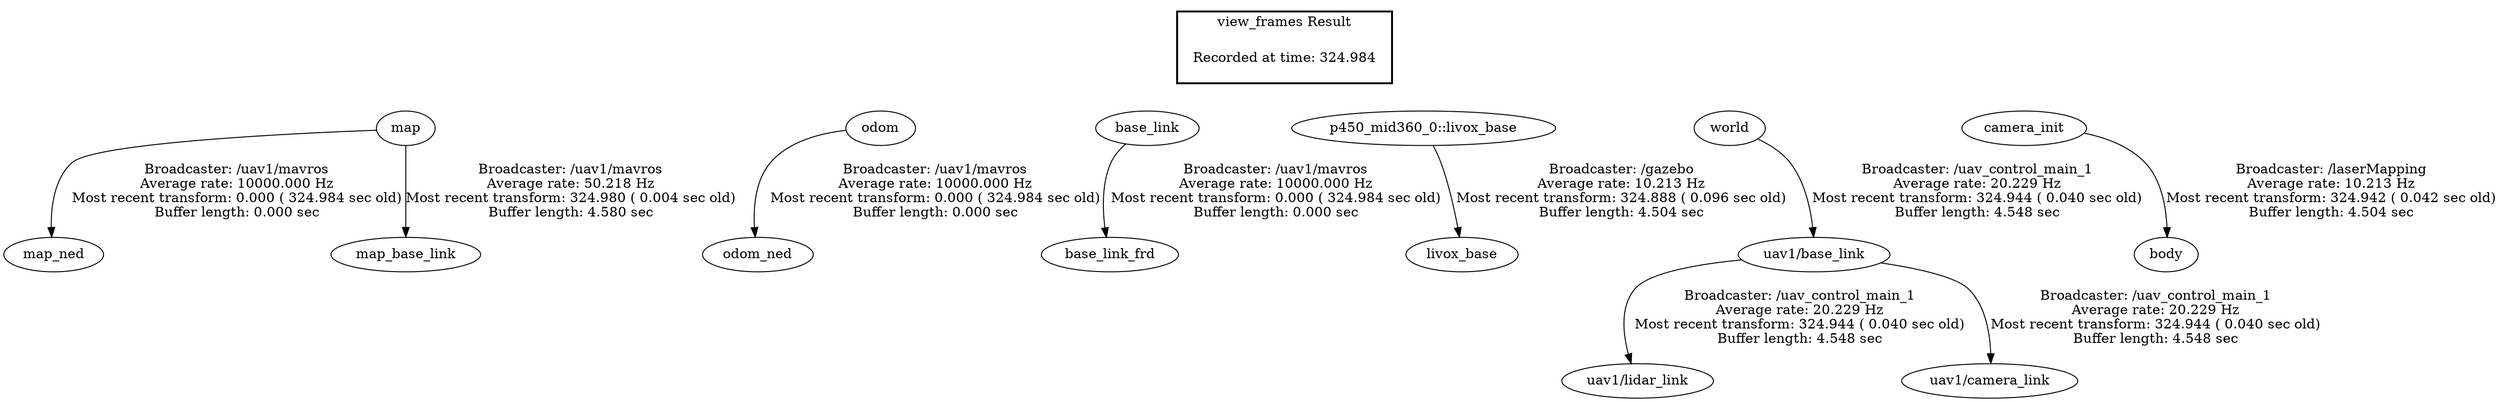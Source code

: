 digraph G {
"map" -> "map_ned"[label="Broadcaster: /uav1/mavros\nAverage rate: 10000.000 Hz\nMost recent transform: 0.000 ( 324.984 sec old)\nBuffer length: 0.000 sec\n"];
"odom" -> "odom_ned"[label="Broadcaster: /uav1/mavros\nAverage rate: 10000.000 Hz\nMost recent transform: 0.000 ( 324.984 sec old)\nBuffer length: 0.000 sec\n"];
"base_link" -> "base_link_frd"[label="Broadcaster: /uav1/mavros\nAverage rate: 10000.000 Hz\nMost recent transform: 0.000 ( 324.984 sec old)\nBuffer length: 0.000 sec\n"];
"p450_mid360_0::livox_base" -> "livox_base"[label="Broadcaster: /gazebo\nAverage rate: 10.213 Hz\nMost recent transform: 324.888 ( 0.096 sec old)\nBuffer length: 4.504 sec\n"];
"world" -> "uav1/base_link"[label="Broadcaster: /uav_control_main_1\nAverage rate: 20.229 Hz\nMost recent transform: 324.944 ( 0.040 sec old)\nBuffer length: 4.548 sec\n"];
"uav1/base_link" -> "uav1/lidar_link"[label="Broadcaster: /uav_control_main_1\nAverage rate: 20.229 Hz\nMost recent transform: 324.944 ( 0.040 sec old)\nBuffer length: 4.548 sec\n"];
"uav1/base_link" -> "uav1/camera_link"[label="Broadcaster: /uav_control_main_1\nAverage rate: 20.229 Hz\nMost recent transform: 324.944 ( 0.040 sec old)\nBuffer length: 4.548 sec\n"];
"map" -> "map_base_link"[label="Broadcaster: /uav1/mavros\nAverage rate: 50.218 Hz\nMost recent transform: 324.980 ( 0.004 sec old)\nBuffer length: 4.580 sec\n"];
"camera_init" -> "body"[label="Broadcaster: /laserMapping\nAverage rate: 10.213 Hz\nMost recent transform: 324.942 ( 0.042 sec old)\nBuffer length: 4.504 sec\n"];
edge [style=invis];
 subgraph cluster_legend { style=bold; color=black; label ="view_frames Result";
"Recorded at time: 324.984"[ shape=plaintext ] ;
 }->"map";
edge [style=invis];
 subgraph cluster_legend { style=bold; color=black; label ="view_frames Result";
"Recorded at time: 324.984"[ shape=plaintext ] ;
 }->"odom";
edge [style=invis];
 subgraph cluster_legend { style=bold; color=black; label ="view_frames Result";
"Recorded at time: 324.984"[ shape=plaintext ] ;
 }->"base_link";
edge [style=invis];
 subgraph cluster_legend { style=bold; color=black; label ="view_frames Result";
"Recorded at time: 324.984"[ shape=plaintext ] ;
 }->"p450_mid360_0::livox_base";
edge [style=invis];
 subgraph cluster_legend { style=bold; color=black; label ="view_frames Result";
"Recorded at time: 324.984"[ shape=plaintext ] ;
 }->"world";
edge [style=invis];
 subgraph cluster_legend { style=bold; color=black; label ="view_frames Result";
"Recorded at time: 324.984"[ shape=plaintext ] ;
 }->"camera_init";
}